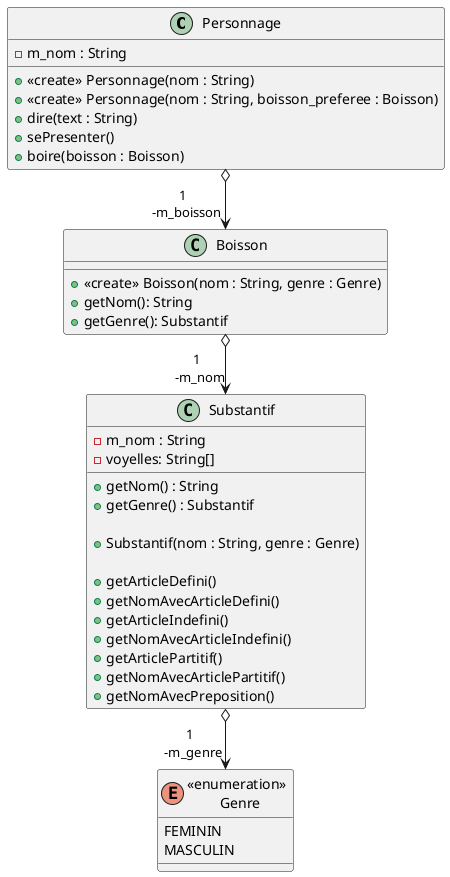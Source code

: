 @startuml


Personnage o-->"1 \n -m_boisson" Boisson
Boisson o-->"1 \n -m_nom" Substantif
Substantif o-->"1 \n -m_genre" "«enumeration» \n Genre"

enum "«enumeration» \n Genre" {
FEMININ
MASCULIN
}

class Substantif {

    - m_nom : String
    '- m_genre : Genre
    - voyelles: String[]

    + getNom() : String
    + getGenre() : Substantif

    + Substantif(nom : String, genre : Genre)

    + getArticleDefini()
    + getNomAvecArticleDefini()
    + getArticleIndefini()
    + getNomAvecArticleIndefini()
    + getArticlePartitif()
    + getNomAvecArticlePartitif()
    + getNomAvecPreposition()

}

class Boisson {
    '- m_nom : Substantif

    + «create» Boisson(nom : String, genre : Genre)
    + getNom(): String
    + getGenre(): Substantif
}
class Personnage {
    - m_nom : String
    '- m_boisson : Boisson

    + «create» Personnage(nom : String)
    + «create» Personnage(nom : String, boisson_preferee : Boisson)
    + dire(text : String)
    + sePresenter()
    + boire(boisson : Boisson)
}

@enduml